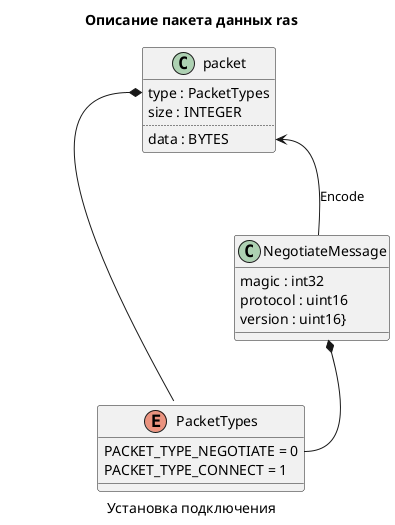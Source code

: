 @startuml
'https://plantuml.com/component-diagram

title Описание пакета данных ras
caption Установка подключения
class packet {
  type : PacketTypes
  size : INTEGER
  ..
  data : BYTES
}


packet::type *-- PacketTypes
NegotiateMessage *-- PacketTypes::PACKET_TYPE_NEGOTIATE
packet::data <-- NegotiateMessage : Encode


class NegotiateMessage {
  magic : int32
  protocol : uint16
  version : uint16}
}

enum PacketTypes {
    PACKET_TYPE_NEGOTIATE = 0
    PACKET_TYPE_CONNECT = 1
}

newpage
title Описание пакета данных
caption Запрос списка кластеров

class packet {
  type : PacketTypes
  size : INTEGER
  ..
  data : BYTES
}



packet::data <-- EndpointMessage : Encode


class EndpointMessage {
  endpoint_id : int32
  format: int32
  type: EndpointDataType
  data: EndpointDataMessage
}


class GetClustersRequest {}

enum EndpointMessageType {
    GET_CLUSTERS_REQUEST = 11
}
enum EndpointDataType {
    VOID_MESSAGE = 0
    MESSAGE = 1
    EXCEPTION = 255
}

class EndpointDataMessage {
    type: EndpointMessageType
    data: BYTES
}

enum PacketTypes {
   ...
   PACKET_TYPE_ENDPOINT_MESSAGE = 10
   ...
}

' GetClustersRequest *-- EndpointMessageType::GET_CLUSTERS_REQUEST
EndpointDataMessage::type *-- EndpointMessageType::GET_CLUSTERS_REQUEST
EndpointDataMessage::data <-- GetClustersRequest : encode
packet::type *-- PacketTypes::PACKET_TYPE_ENDPOINT_MESSAGE
EndpointMessage::data *-- EndpointDataMessage
EndpointMessage::type *-- EndpointDataType::MESSAGE



@enduml